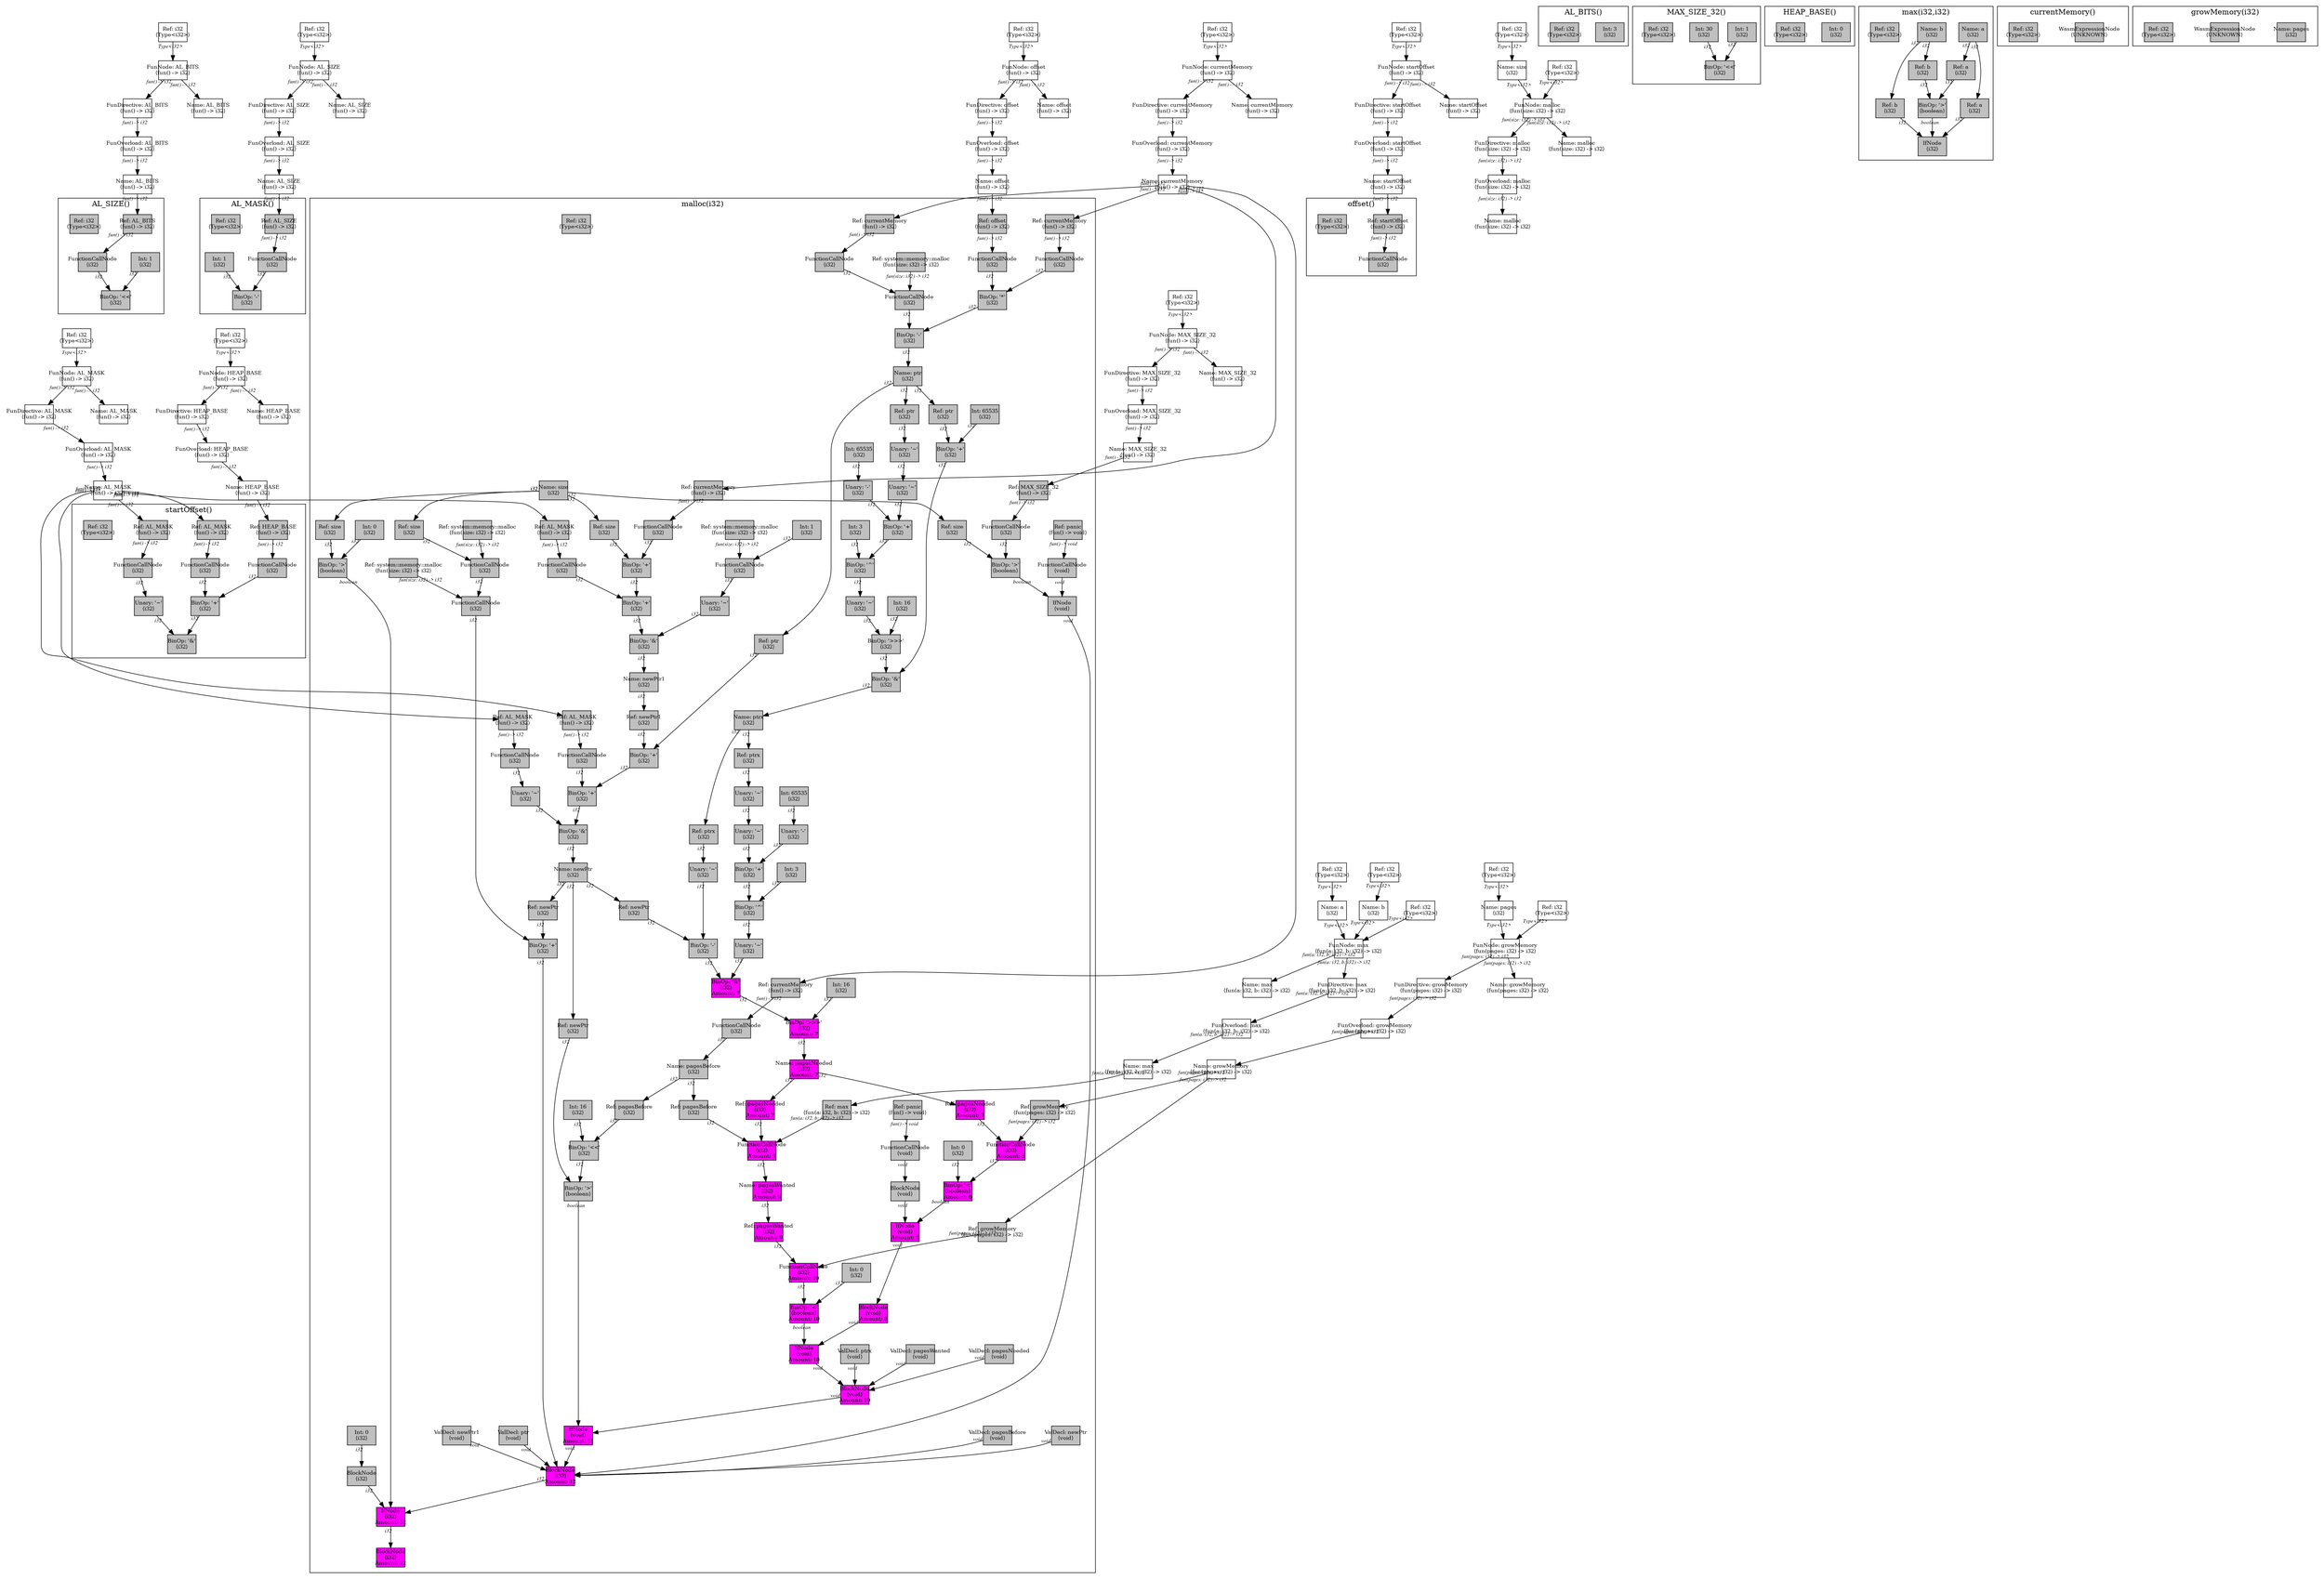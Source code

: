 digraph Document {
  node [shape=box,fixedsize=shape fontsize=10]
  1 [label="FunOverload: AL_BITS\n⟨fun() -> i32⟩", fillcolor=grey];
  2 [label="FunDirective: AL_BITS\n⟨fun() -> i32⟩", fillcolor=grey];
  3 [label="FunNode: AL_BITS\n⟨fun() -> i32⟩", fillcolor=grey];
  4 [label="Ref: i32\n⟨Type<i32>⟩", fillcolor=grey];
  5 [label="Name: AL_BITS\n⟨fun() -> i32⟩", fillcolor=grey];
  6 [label="Name: AL_BITS\n⟨fun() -> i32⟩", fillcolor=grey];
  7 [label="FunOverload: AL_SIZE\n⟨fun() -> i32⟩", fillcolor=grey];
  8 [label="FunDirective: AL_SIZE\n⟨fun() -> i32⟩", fillcolor=grey];
  9 [label="FunNode: AL_SIZE\n⟨fun() -> i32⟩", fillcolor=grey];
  10 [label="Ref: i32\n⟨Type<i32>⟩", fillcolor=grey];
  11 [label="Name: AL_SIZE\n⟨fun() -> i32⟩", fillcolor=grey];
  12 [label="Name: AL_SIZE\n⟨fun() -> i32⟩", fillcolor=grey];
  13 [label="FunOverload: AL_MASK\n⟨fun() -> i32⟩", fillcolor=grey];
  14 [label="FunDirective: AL_MASK\n⟨fun() -> i32⟩", fillcolor=grey];
  15 [label="FunNode: AL_MASK\n⟨fun() -> i32⟩", fillcolor=grey];
  16 [label="Ref: i32\n⟨Type<i32>⟩", fillcolor=grey];
  17 [label="Name: AL_MASK\n⟨fun() -> i32⟩", fillcolor=grey];
  18 [label="Name: AL_MASK\n⟨fun() -> i32⟩", fillcolor=grey];
  19 [label="FunOverload: MAX_SIZE_32\n⟨fun() -> i32⟩", fillcolor=grey];
  20 [label="FunDirective: MAX_SIZE_32\n⟨fun() -> i32⟩", fillcolor=grey];
  21 [label="FunNode: MAX_SIZE_32\n⟨fun() -> i32⟩", fillcolor=grey];
  22 [label="Ref: i32\n⟨Type<i32>⟩", fillcolor=grey];
  23 [label="Name: MAX_SIZE_32\n⟨fun() -> i32⟩", fillcolor=grey];
  24 [label="Name: MAX_SIZE_32\n⟨fun() -> i32⟩", fillcolor=grey];
  25 [label="FunOverload: HEAP_BASE\n⟨fun() -> i32⟩", fillcolor=grey];
  26 [label="FunDirective: HEAP_BASE\n⟨fun() -> i32⟩", fillcolor=grey];
  27 [label="FunNode: HEAP_BASE\n⟨fun() -> i32⟩", fillcolor=grey];
  28 [label="Ref: i32\n⟨Type<i32>⟩", fillcolor=grey];
  29 [label="Name: HEAP_BASE\n⟨fun() -> i32⟩", fillcolor=grey];
  30 [label="Name: HEAP_BASE\n⟨fun() -> i32⟩", fillcolor=grey];
  31 [label="FunOverload: startOffset\n⟨fun() -> i32⟩", fillcolor=grey];
  32 [label="FunDirective: startOffset\n⟨fun() -> i32⟩", fillcolor=grey];
  33 [label="FunNode: startOffset\n⟨fun() -> i32⟩", fillcolor=grey];
  34 [label="Ref: i32\n⟨Type<i32>⟩", fillcolor=grey];
  35 [label="Name: startOffset\n⟨fun() -> i32⟩", fillcolor=grey];
  36 [label="Name: startOffset\n⟨fun() -> i32⟩", fillcolor=grey];
  37 [label="FunOverload: offset\n⟨fun() -> i32⟩", fillcolor=grey];
  38 [label="FunDirective: offset\n⟨fun() -> i32⟩", fillcolor=grey];
  39 [label="FunNode: offset\n⟨fun() -> i32⟩", fillcolor=grey];
  40 [label="Ref: i32\n⟨Type<i32>⟩", fillcolor=grey];
  41 [label="Name: offset\n⟨fun() -> i32⟩", fillcolor=grey];
  42 [label="Name: offset\n⟨fun() -> i32⟩", fillcolor=grey];
  43 [label="FunOverload: max\n⟨fun(a: i32, b: i32) -> i32⟩", fillcolor=grey];
  44 [label="FunDirective: max\n⟨fun(a: i32, b: i32) -> i32⟩", fillcolor=grey];
  45 [label="FunNode: max\n⟨fun(a: i32, b: i32) -> i32⟩", fillcolor=grey];
  46 [label="Ref: i32\n⟨Type<i32>⟩", fillcolor=grey];
  47 [label="Name: a\n⟨i32⟩", fillcolor=grey];
  48 [label="Ref: i32\n⟨Type<i32>⟩", fillcolor=grey];
  49 [label="Name: b\n⟨i32⟩", fillcolor=grey];
  50 [label="Ref: i32\n⟨Type<i32>⟩", fillcolor=grey];
  51 [label="Name: max\n⟨fun(a: i32, b: i32) -> i32⟩", fillcolor=grey];
  52 [label="Name: max\n⟨fun(a: i32, b: i32) -> i32⟩", fillcolor=grey];
  53 [label="FunOverload: currentMemory\n⟨fun() -> i32⟩", fillcolor=grey];
  54 [label="FunDirective: currentMemory\n⟨fun() -> i32⟩", fillcolor=grey];
  55 [label="FunNode: currentMemory\n⟨fun() -> i32⟩", fillcolor=grey];
  56 [label="Ref: i32\n⟨Type<i32>⟩", fillcolor=grey];
  57 [label="Name: currentMemory\n⟨fun() -> i32⟩", fillcolor=grey];
  58 [label="Name: currentMemory\n⟨fun() -> i32⟩", fillcolor=grey];
  59 [label="FunOverload: growMemory\n⟨fun(pages: i32) -> i32⟩", fillcolor=grey];
  60 [label="FunDirective: growMemory\n⟨fun(pages: i32) -> i32⟩", fillcolor=grey];
  61 [label="FunNode: growMemory\n⟨fun(pages: i32) -> i32⟩", fillcolor=grey];
  62 [label="Ref: i32\n⟨Type<i32>⟩", fillcolor=grey];
  63 [label="Name: pages\n⟨i32⟩", fillcolor=grey];
  64 [label="Ref: i32\n⟨Type<i32>⟩", fillcolor=grey];
  65 [label="Name: growMemory\n⟨fun(pages: i32) -> i32⟩", fillcolor=grey];
  66 [label="Name: growMemory\n⟨fun(pages: i32) -> i32⟩", fillcolor=grey];
  67 [label="FunOverload: malloc\n⟨fun(size: i32) -> i32⟩", fillcolor=grey];
  68 [label="FunDirective: malloc\n⟨fun(size: i32) -> i32⟩", fillcolor=grey];
  69 [label="FunNode: malloc\n⟨fun(size: i32) -> i32⟩", fillcolor=grey];
  70 [label="Ref: i32\n⟨Type<i32>⟩", fillcolor=grey];
  71 [label="Name: size\n⟨i32⟩", fillcolor=grey];
  72 [label="Ref: i32\n⟨Type<i32>⟩", fillcolor=grey];
  73 [label="Name: malloc\n⟨fun(size: i32) -> i32⟩", fillcolor=grey];
  74 [label="Name: malloc\n⟨fun(size: i32) -> i32⟩", fillcolor=grey];
  subgraph cluster0 {
    node [style=filled, fillcolor=grey];
    75 [label="Int: 3\n⟨i32⟩", fillcolor=grey];
    76 [label="Ref: i32\n⟨Type<i32>⟩", fillcolor=grey];
  label = "AL_BITS()";
}
  subgraph cluster1 {
    node [style=filled, fillcolor=grey];
    77 [label="BinOp: '<<'\n⟨i32⟩", fillcolor=grey];
    78 [label="Int: 1\n⟨i32⟩", fillcolor=grey];
    79 [label="FunctionCallNode\n⟨i32⟩", fillcolor=grey];
    80 [label="Ref: AL_BITS\n⟨fun() -> i32⟩", fillcolor=grey];
    81 [label="Ref: i32\n⟨Type<i32>⟩", fillcolor=grey];
    78 -> 77[taillabel="i32" labeldistance="1" fontname="times  italic" fontsize = 10 color="black" ];
    79 -> 77[taillabel="i32" labeldistance="1" fontname="times  italic" fontsize = 10 color="black" ];
    80 -> 79[taillabel="fun() -> i32" labeldistance="1" fontname="times  italic" fontsize = 10 color="black" ];
  label = "AL_SIZE()";
}
  subgraph cluster2 {
    node [style=filled, fillcolor=grey];
    82 [label="BinOp: '-'\n⟨i32⟩", fillcolor=grey];
    83 [label="FunctionCallNode\n⟨i32⟩", fillcolor=grey];
    84 [label="Ref: AL_SIZE\n⟨fun() -> i32⟩", fillcolor=grey];
    85 [label="Int: 1\n⟨i32⟩", fillcolor=grey];
    86 [label="Ref: i32\n⟨Type<i32>⟩", fillcolor=grey];
    83 -> 82[taillabel="i32" labeldistance="1" fontname="times  italic" fontsize = 10 color="black" ];
    84 -> 83[taillabel="fun() -> i32" labeldistance="1" fontname="times  italic" fontsize = 10 color="black" ];
    85 -> 82[taillabel="i32" labeldistance="1" fontname="times  italic" fontsize = 10 color="black" ];
  label = "AL_MASK()";
}
  subgraph cluster3 {
    node [style=filled, fillcolor=grey];
    87 [label="BinOp: '<<'\n⟨i32⟩", fillcolor=grey];
    88 [label="Int: 1\n⟨i32⟩", fillcolor=grey];
    89 [label="Int: 30\n⟨i32⟩", fillcolor=grey];
    90 [label="Ref: i32\n⟨Type<i32>⟩", fillcolor=grey];
    88 -> 87[taillabel="i32" labeldistance="1" fontname="times  italic" fontsize = 10 color="black" ];
    89 -> 87[taillabel="i32" labeldistance="1" fontname="times  italic" fontsize = 10 color="black" ];
  label = "MAX_SIZE_32()";
}
  subgraph cluster4 {
    node [style=filled, fillcolor=grey];
    91 [label="Int: 0\n⟨i32⟩", fillcolor=grey];
    92 [label="Ref: i32\n⟨Type<i32>⟩", fillcolor=grey];
  label = "HEAP_BASE()";
}
  subgraph cluster5 {
    node [style=filled, fillcolor=grey];
    93 [label="BinOp: '&'\n⟨i32⟩", fillcolor=grey];
    94 [label="BinOp: '+'\n⟨i32⟩", fillcolor=grey];
    95 [label="FunctionCallNode\n⟨i32⟩", fillcolor=grey];
    96 [label="Ref: HEAP_BASE\n⟨fun() -> i32⟩", fillcolor=grey];
    97 [label="FunctionCallNode\n⟨i32⟩", fillcolor=grey];
    98 [label="Ref: AL_MASK\n⟨fun() -> i32⟩", fillcolor=grey];
    99 [label="Unary: '~'\n⟨i32⟩", fillcolor=grey];
    100 [label="FunctionCallNode\n⟨i32⟩", fillcolor=grey];
    101 [label="Ref: AL_MASK\n⟨fun() -> i32⟩", fillcolor=grey];
    102 [label="Ref: i32\n⟨Type<i32>⟩", fillcolor=grey];
    94 -> 93[taillabel="i32" labeldistance="1" fontname="times  italic" fontsize = 10 color="black" ];
    95 -> 94[taillabel="i32" labeldistance="1" fontname="times  italic" fontsize = 10 color="black" ];
    96 -> 95[taillabel="fun() -> i32" labeldistance="1" fontname="times  italic" fontsize = 10 color="black" ];
    97 -> 94[taillabel="i32" labeldistance="1" fontname="times  italic" fontsize = 10 color="black" ];
    98 -> 97[taillabel="fun() -> i32" labeldistance="1" fontname="times  italic" fontsize = 10 color="black" ];
    99 -> 93[taillabel="i32" labeldistance="1" fontname="times  italic" fontsize = 10 color="black" ];
    100 -> 99[taillabel="i32" labeldistance="1" fontname="times  italic" fontsize = 10 color="black" ];
    101 -> 100[taillabel="fun() -> i32" labeldistance="1" fontname="times  italic" fontsize = 10 color="black" ];
  label = "startOffset()";
}
  subgraph cluster6 {
    node [style=filled, fillcolor=grey];
    103 [label="FunctionCallNode\n⟨i32⟩", fillcolor=grey];
    104 [label="Ref: startOffset\n⟨fun() -> i32⟩", fillcolor=grey];
    105 [label="Ref: i32\n⟨Type<i32>⟩", fillcolor=grey];
    104 -> 103[taillabel="fun() -> i32" labeldistance="1" fontname="times  italic" fontsize = 10 color="black" ];
  label = "offset()";
}
  subgraph cluster7 {
    node [style=filled, fillcolor=grey];
    106 [label="Name: a\n⟨i32⟩", fillcolor=grey];
    107 [label="Name: b\n⟨i32⟩", fillcolor=grey];
    108 [label="IfNode\n⟨i32⟩", fillcolor=grey];
    109 [label="Ref: a\n⟨i32⟩", fillcolor=grey];
    110 [label="BinOp: '>'\n⟨boolean⟩", fillcolor=grey];
    111 [label="Ref: a\n⟨i32⟩", fillcolor=grey];
    112 [label="Ref: b\n⟨i32⟩", fillcolor=grey];
    113 [label="Ref: b\n⟨i32⟩", fillcolor=grey];
    114 [label="Ref: i32\n⟨Type<i32>⟩", fillcolor=grey];
    106 -> 109[taillabel="i32" labeldistance="1" fontname="times  italic" fontsize = 10 color="black" ];
    106 -> 111[taillabel="i32" labeldistance="1" fontname="times  italic" fontsize = 10 color="black" ];
    107 -> 112[taillabel="i32" labeldistance="1" fontname="times  italic" fontsize = 10 color="black" ];
    107 -> 113[taillabel="i32" labeldistance="1" fontname="times  italic" fontsize = 10 color="black" ];
    109 -> 108[taillabel="i32" labeldistance="1" fontname="times  italic" fontsize = 10 color="black" ];
    110 -> 108[taillabel="boolean" labeldistance="1" fontname="times  italic" fontsize = 10 color="black" ];
    111 -> 110[taillabel="i32" labeldistance="1" fontname="times  italic" fontsize = 10 color="black" ];
    112 -> 110[taillabel="i32" labeldistance="1" fontname="times  italic" fontsize = 10 color="black" ];
    113 -> 108[taillabel="i32" labeldistance="1" fontname="times  italic" fontsize = 10 color="black" ];
  label = "max(i32,i32)";
}
  subgraph cluster8 {
    node [style=filled, fillcolor=grey];
    115 [label="WasmExpressionNode\n⟨UNKNOWN⟩", fillcolor=grey];
    116 [label="Ref: i32\n⟨Type<i32>⟩", fillcolor=grey];
  label = "currentMemory()";
}
  subgraph cluster9 {
    node [style=filled, fillcolor=grey];
    117 [label="Name: pages\n⟨i32⟩", fillcolor=grey];
    118 [label="WasmExpressionNode\n⟨UNKNOWN⟩", fillcolor=grey];
    119 [label="Ref: i32\n⟨Type<i32>⟩", fillcolor=grey];
  label = "growMemory(i32)";
}
  subgraph cluster10 {
    node [style=filled, fillcolor=grey];
    120 [label="Name: size\n⟨i32⟩", fillcolor=grey];
    121 [label="BlockNode\n⟨i32⟩
Amount: 12", fillcolor=magenta];
    122 [label="IfNode\n⟨i32⟩
Amount: 12", fillcolor=magenta];
    123 [label="BlockNode\n⟨i32⟩
Amount: 12", fillcolor=magenta];
    124 [label="IfNode\n⟨void⟩", fillcolor=grey];
    125 [label="FunctionCallNode\n⟨void⟩", fillcolor=grey];
    126 [label="Ref: panic\n⟨fun() -> void⟩", fillcolor=grey];
    127 [label="BinOp: '>'\n⟨boolean⟩", fillcolor=grey];
    128 [label="Ref: size\n⟨i32⟩", fillcolor=grey];
    129 [label="FunctionCallNode\n⟨i32⟩", fillcolor=grey];
    130 [label="Ref: MAX_SIZE_32\n⟨fun() -> i32⟩", fillcolor=grey];
    131 [label="ValDecl: ptr\n⟨void⟩", fillcolor=grey];
    132 [label="Name: ptr\n⟨i32⟩", fillcolor=grey];
    133 [label="BinOp: '-'\n⟨i32⟩", fillcolor=grey];
    134 [label="BinOp: '*'\n⟨i32⟩", fillcolor=grey];
    135 [label="FunctionCallNode\n⟨i32⟩", fillcolor=grey];
    136 [label="Ref: offset\n⟨fun() -> i32⟩", fillcolor=grey];
    137 [label="FunctionCallNode\n⟨i32⟩", fillcolor=grey];
    138 [label="Ref: currentMemory\n⟨fun() -> i32⟩", fillcolor=grey];
    139 [label="FunctionCallNode\n⟨i32⟩", fillcolor=grey];
    140 [label="Ref: system::memory::malloc\n⟨fun(size: i32) -> i32⟩", fillcolor=grey];
    141 [label="FunctionCallNode\n⟨i32⟩", fillcolor=grey];
    142 [label="Ref: currentMemory\n⟨fun() -> i32⟩", fillcolor=grey];
    143 [label="ValDecl: newPtr1\n⟨void⟩", fillcolor=grey];
    144 [label="Name: newPtr1\n⟨i32⟩", fillcolor=grey];
    145 [label="BinOp: '&'\n⟨i32⟩", fillcolor=grey];
    146 [label="BinOp: '+'\n⟨i32⟩", fillcolor=grey];
    147 [label="BinOp: '+'\n⟨i32⟩", fillcolor=grey];
    148 [label="FunctionCallNode\n⟨i32⟩", fillcolor=grey];
    149 [label="Ref: currentMemory\n⟨fun() -> i32⟩", fillcolor=grey];
    150 [label="Ref: size\n⟨i32⟩", fillcolor=grey];
    151 [label="FunctionCallNode\n⟨i32⟩", fillcolor=grey];
    152 [label="Ref: AL_MASK\n⟨fun() -> i32⟩", fillcolor=grey];
    153 [label="Unary: '~'\n⟨i32⟩", fillcolor=grey];
    154 [label="FunctionCallNode\n⟨i32⟩", fillcolor=grey];
    155 [label="Ref: system::memory::malloc\n⟨fun(size: i32) -> i32⟩", fillcolor=grey];
    156 [label="Int: 1\n⟨i32⟩", fillcolor=grey];
    157 [label="ValDecl: newPtr\n⟨void⟩", fillcolor=grey];
    158 [label="Name: newPtr\n⟨i32⟩", fillcolor=grey];
    159 [label="BinOp: '&'\n⟨i32⟩", fillcolor=grey];
    160 [label="BinOp: '+'\n⟨i32⟩", fillcolor=grey];
    161 [label="BinOp: '+'\n⟨i32⟩", fillcolor=grey];
    162 [label="Ref: ptr\n⟨i32⟩", fillcolor=grey];
    163 [label="Ref: newPtr1\n⟨i32⟩", fillcolor=grey];
    164 [label="FunctionCallNode\n⟨i32⟩", fillcolor=grey];
    165 [label="Ref: AL_MASK\n⟨fun() -> i32⟩", fillcolor=grey];
    166 [label="Unary: '~'\n⟨i32⟩", fillcolor=grey];
    167 [label="FunctionCallNode\n⟨i32⟩", fillcolor=grey];
    168 [label="Ref: AL_MASK\n⟨fun() -> i32⟩", fillcolor=grey];
    169 [label="ValDecl: pagesBefore\n⟨void⟩", fillcolor=grey];
    170 [label="Name: pagesBefore\n⟨i32⟩", fillcolor=grey];
    171 [label="FunctionCallNode\n⟨i32⟩", fillcolor=grey];
    172 [label="Ref: currentMemory\n⟨fun() -> i32⟩", fillcolor=grey];
    173 [label="IfNode\n⟨void⟩
Amount: 11", fillcolor=magenta];
    174 [label="BlockNode\n⟨void⟩
Amount: 10", fillcolor=magenta];
    175 [label="ValDecl: ptrx\n⟨void⟩", fillcolor=grey];
    176 [label="Name: ptrx\n⟨i32⟩", fillcolor=grey];
    177 [label="BinOp: '&'\n⟨i32⟩", fillcolor=grey];
    178 [label="BinOp: '+'\n⟨i32⟩", fillcolor=grey];
    179 [label="Ref: ptr\n⟨i32⟩", fillcolor=grey];
    180 [label="Int: 65535\n⟨i32⟩", fillcolor=grey];
    181 [label="BinOp: '>>>'\n⟨i32⟩", fillcolor=grey];
    182 [label="Unary: '~'\n⟨i32⟩", fillcolor=grey];
    183 [label="BinOp: '^'\n⟨i32⟩", fillcolor=grey];
    184 [label="Int: 3\n⟨i32⟩", fillcolor=grey];
    185 [label="BinOp: '+'\n⟨i32⟩", fillcolor=grey];
    186 [label="Unary: '-'\n⟨i32⟩", fillcolor=grey];
    187 [label="Int: 65535\n⟨i32⟩", fillcolor=grey];
    188 [label="Unary: '~'\n⟨i32⟩", fillcolor=grey];
    189 [label="Unary: '~'\n⟨i32⟩", fillcolor=grey];
    190 [label="Ref: ptr\n⟨i32⟩", fillcolor=grey];
    191 [label="Int: 16\n⟨i32⟩", fillcolor=grey];
    192 [label="ValDecl: pagesNeeded\n⟨void⟩", fillcolor=grey];
    193 [label="Name: pagesNeeded\n⟨i32⟩
Amount: 7", fillcolor=magenta];
    194 [label="BinOp: '>>>'\n⟨i32⟩
Amount: 7", fillcolor=magenta];
    195 [label="BinOp: '&'\n⟨i32⟩
Amount: 7", fillcolor=magenta];
    196 [label="BinOp: '-'\n⟨i32⟩", fillcolor=grey];
    197 [label="Ref: newPtr\n⟨i32⟩", fillcolor=grey];
    198 [label="Unary: '~'\n⟨i32⟩", fillcolor=grey];
    199 [label="Ref: ptrx\n⟨i32⟩", fillcolor=grey];
    200 [label="Unary: '~'\n⟨i32⟩", fillcolor=grey];
    201 [label="BinOp: '^'\n⟨i32⟩", fillcolor=grey];
    202 [label="Int: 3\n⟨i32⟩", fillcolor=grey];
    203 [label="BinOp: '+'\n⟨i32⟩", fillcolor=grey];
    204 [label="Unary: '-'\n⟨i32⟩", fillcolor=grey];
    205 [label="Int: 65535\n⟨i32⟩", fillcolor=grey];
    206 [label="Unary: '~'\n⟨i32⟩", fillcolor=grey];
    207 [label="Unary: '~'\n⟨i32⟩", fillcolor=grey];
    208 [label="Ref: ptrx\n⟨i32⟩", fillcolor=grey];
    209 [label="Int: 16\n⟨i32⟩", fillcolor=grey];
    210 [label="ValDecl: pagesWanted\n⟨void⟩", fillcolor=grey];
    211 [label="Name: pagesWanted\n⟨i32⟩
Amount: 9", fillcolor=magenta];
    212 [label="FunctionCallNode\n⟨i32⟩
Amount: 9", fillcolor=magenta];
    213 [label="Ref: max\n⟨fun(a: i32, b: i32) -> i32⟩", fillcolor=grey];
    214 [label="Ref: pagesBefore\n⟨i32⟩", fillcolor=grey];
    215 [label="Ref: pagesNeeded\n⟨i32⟩
Amount: 7", fillcolor=magenta];
    216 [label="IfNode\n⟨void⟩
Amount: 10", fillcolor=magenta];
    217 [label="BlockNode\n⟨void⟩
Amount: 8", fillcolor=magenta];
    218 [label="IfNode\n⟨void⟩
Amount: 8", fillcolor=magenta];
    219 [label="BlockNode\n⟨void⟩", fillcolor=grey];
    220 [label="FunctionCallNode\n⟨void⟩", fillcolor=grey];
    221 [label="Ref: panic\n⟨fun() -> void⟩", fillcolor=grey];
    222 [label="BinOp: '<'\n⟨boolean⟩
Amount: 8", fillcolor=magenta];
    223 [label="FunctionCallNode\n⟨i32⟩
Amount: 8", fillcolor=magenta];
    224 [label="Ref: growMemory\n⟨fun(pages: i32) -> i32⟩", fillcolor=grey];
    225 [label="Ref: pagesNeeded\n⟨i32⟩
Amount: 7", fillcolor=magenta];
    226 [label="Int: 0\n⟨i32⟩", fillcolor=grey];
    227 [label="BinOp: '<'\n⟨boolean⟩
Amount: 10", fillcolor=magenta];
    228 [label="FunctionCallNode\n⟨i32⟩
Amount: 10", fillcolor=magenta];
    229 [label="Ref: growMemory\n⟨fun(pages: i32) -> i32⟩", fillcolor=grey];
    230 [label="Ref: pagesWanted\n⟨i32⟩
Amount: 9", fillcolor=magenta];
    231 [label="Int: 0\n⟨i32⟩", fillcolor=grey];
    232 [label="BinOp: '>'\n⟨boolean⟩", fillcolor=grey];
    233 [label="Ref: newPtr\n⟨i32⟩", fillcolor=grey];
    234 [label="BinOp: '<<'\n⟨i32⟩", fillcolor=grey];
    235 [label="Ref: pagesBefore\n⟨i32⟩", fillcolor=grey];
    236 [label="Int: 16\n⟨i32⟩", fillcolor=grey];
    237 [label="BinOp: '+'\n⟨i32⟩", fillcolor=grey];
    238 [label="Ref: newPtr\n⟨i32⟩", fillcolor=grey];
    239 [label="FunctionCallNode\n⟨i32⟩", fillcolor=grey];
    240 [label="Ref: system::memory::malloc\n⟨fun(size: i32) -> i32⟩", fillcolor=grey];
    241 [label="FunctionCallNode\n⟨i32⟩", fillcolor=grey];
    242 [label="Ref: system::memory::malloc\n⟨fun(size: i32) -> i32⟩", fillcolor=grey];
    243 [label="Ref: size\n⟨i32⟩", fillcolor=grey];
    244 [label="BinOp: '>'\n⟨boolean⟩", fillcolor=grey];
    245 [label="Ref: size\n⟨i32⟩", fillcolor=grey];
    246 [label="Int: 0\n⟨i32⟩", fillcolor=grey];
    247 [label="BlockNode\n⟨i32⟩", fillcolor=grey];
    248 [label="Int: 0\n⟨i32⟩", fillcolor=grey];
    249 [label="Ref: i32\n⟨Type<i32>⟩", fillcolor=grey];
    120 -> 128[taillabel="i32" labeldistance="1" fontname="times  italic" fontsize = 10 color="black" ];
    120 -> 150[taillabel="i32" labeldistance="1" fontname="times  italic" fontsize = 10 color="black" ];
    120 -> 243[taillabel="i32" labeldistance="1" fontname="times  italic" fontsize = 10 color="black" ];
    120 -> 245[taillabel="i32" labeldistance="1" fontname="times  italic" fontsize = 10 color="black" ];
    122 -> 121[taillabel="i32" labeldistance="1" fontname="times  italic" fontsize = 10 color="black" ];
    123 -> 122[taillabel="i32" labeldistance="1" fontname="times  italic" fontsize = 10 color="black" ];
    124 -> 123[taillabel="void" labeldistance="1" fontname="times  italic" fontsize = 10 color="black" ];
    125 -> 124[taillabel="void" labeldistance="1" fontname="times  italic" fontsize = 10 color="black" ];
    126 -> 125[taillabel="fun() -> void" labeldistance="1" fontname="times  italic" fontsize = 10 color="black" ];
    127 -> 124[taillabel="boolean" labeldistance="1" fontname="times  italic" fontsize = 10 color="black" ];
    128 -> 127[taillabel="i32" labeldistance="1" fontname="times  italic" fontsize = 10 color="black" ];
    129 -> 127[taillabel="i32" labeldistance="1" fontname="times  italic" fontsize = 10 color="black" ];
    130 -> 129[taillabel="fun() -> i32" labeldistance="1" fontname="times  italic" fontsize = 10 color="black" ];
    131 -> 123[taillabel="void" labeldistance="1" fontname="times  italic" fontsize = 10 color="black" ];
    132 -> 162[taillabel="i32" labeldistance="1" fontname="times  italic" fontsize = 10 color="black" ];
    132 -> 179[taillabel="i32" labeldistance="1" fontname="times  italic" fontsize = 10 color="black" ];
    132 -> 190[taillabel="i32" labeldistance="1" fontname="times  italic" fontsize = 10 color="black" ];
    133 -> 132[taillabel="i32" labeldistance="1" fontname="times  italic" fontsize = 10 color="black" ];
    134 -> 133[taillabel="i32" labeldistance="1" fontname="times  italic" fontsize = 10 color="black" ];
    135 -> 134[taillabel="i32" labeldistance="1" fontname="times  italic" fontsize = 10 color="black" ];
    136 -> 135[taillabel="fun() -> i32" labeldistance="1" fontname="times  italic" fontsize = 10 color="black" ];
    137 -> 134[taillabel="i32" labeldistance="1" fontname="times  italic" fontsize = 10 color="black" ];
    138 -> 137[taillabel="fun() -> i32" labeldistance="1" fontname="times  italic" fontsize = 10 color="black" ];
    139 -> 133[taillabel="i32" labeldistance="1" fontname="times  italic" fontsize = 10 color="black" ];
    140 -> 139[taillabel="fun(size: i32) -> i32" labeldistance="1" fontname="times  italic" fontsize = 10 color="black" ];
    141 -> 139[taillabel="i32" labeldistance="1" fontname="times  italic" fontsize = 10 color="black" ];
    142 -> 141[taillabel="fun() -> i32" labeldistance="1" fontname="times  italic" fontsize = 10 color="black" ];
    143 -> 123[taillabel="void" labeldistance="1" fontname="times  italic" fontsize = 10 color="black" ];
    144 -> 163[taillabel="i32" labeldistance="1" fontname="times  italic" fontsize = 10 color="black" ];
    145 -> 144[taillabel="i32" labeldistance="1" fontname="times  italic" fontsize = 10 color="black" ];
    146 -> 145[taillabel="i32" labeldistance="1" fontname="times  italic" fontsize = 10 color="black" ];
    147 -> 146[taillabel="i32" labeldistance="1" fontname="times  italic" fontsize = 10 color="black" ];
    148 -> 147[taillabel="i32" labeldistance="1" fontname="times  italic" fontsize = 10 color="black" ];
    149 -> 148[taillabel="fun() -> i32" labeldistance="1" fontname="times  italic" fontsize = 10 color="black" ];
    150 -> 147[taillabel="i32" labeldistance="1" fontname="times  italic" fontsize = 10 color="black" ];
    151 -> 146[taillabel="i32" labeldistance="1" fontname="times  italic" fontsize = 10 color="black" ];
    152 -> 151[taillabel="fun() -> i32" labeldistance="1" fontname="times  italic" fontsize = 10 color="black" ];
    153 -> 145[taillabel="i32" labeldistance="1" fontname="times  italic" fontsize = 10 color="black" ];
    154 -> 153[taillabel="i32" labeldistance="1" fontname="times  italic" fontsize = 10 color="black" ];
    155 -> 154[taillabel="fun(size: i32) -> i32" labeldistance="1" fontname="times  italic" fontsize = 10 color="black" ];
    156 -> 154[taillabel="i32" labeldistance="1" fontname="times  italic" fontsize = 10 color="black" ];
    157 -> 123[taillabel="void" labeldistance="1" fontname="times  italic" fontsize = 10 color="black" ];
    158 -> 197[taillabel="i32" labeldistance="1" fontname="times  italic" fontsize = 10 color="black" ];
    158 -> 233[taillabel="i32" labeldistance="1" fontname="times  italic" fontsize = 10 color="black" ];
    158 -> 238[taillabel="i32" labeldistance="1" fontname="times  italic" fontsize = 10 color="black" ];
    159 -> 158[taillabel="i32" labeldistance="1" fontname="times  italic" fontsize = 10 color="black" ];
    160 -> 159[taillabel="i32" labeldistance="1" fontname="times  italic" fontsize = 10 color="black" ];
    161 -> 160[taillabel="i32" labeldistance="1" fontname="times  italic" fontsize = 10 color="black" ];
    162 -> 161[taillabel="i32" labeldistance="1" fontname="times  italic" fontsize = 10 color="black" ];
    163 -> 161[taillabel="i32" labeldistance="1" fontname="times  italic" fontsize = 10 color="black" ];
    164 -> 160[taillabel="i32" labeldistance="1" fontname="times  italic" fontsize = 10 color="black" ];
    165 -> 164[taillabel="fun() -> i32" labeldistance="1" fontname="times  italic" fontsize = 10 color="black" ];
    166 -> 159[taillabel="i32" labeldistance="1" fontname="times  italic" fontsize = 10 color="black" ];
    167 -> 166[taillabel="i32" labeldistance="1" fontname="times  italic" fontsize = 10 color="black" ];
    168 -> 167[taillabel="fun() -> i32" labeldistance="1" fontname="times  italic" fontsize = 10 color="black" ];
    169 -> 123[taillabel="void" labeldistance="1" fontname="times  italic" fontsize = 10 color="black" ];
    170 -> 214[taillabel="i32" labeldistance="1" fontname="times  italic" fontsize = 10 color="black" ];
    170 -> 235[taillabel="i32" labeldistance="1" fontname="times  italic" fontsize = 10 color="black" ];
    171 -> 170[taillabel="i32" labeldistance="1" fontname="times  italic" fontsize = 10 color="black" ];
    172 -> 171[taillabel="fun() -> i32" labeldistance="1" fontname="times  italic" fontsize = 10 color="black" ];
    173 -> 123[taillabel="void" labeldistance="1" fontname="times  italic" fontsize = 10 color="black" ];
    174 -> 173[taillabel="void" labeldistance="1" fontname="times  italic" fontsize = 10 color="black" ];
    175 -> 174[taillabel="void" labeldistance="1" fontname="times  italic" fontsize = 10 color="black" ];
    176 -> 199[taillabel="i32" labeldistance="1" fontname="times  italic" fontsize = 10 color="black" ];
    176 -> 208[taillabel="i32" labeldistance="1" fontname="times  italic" fontsize = 10 color="black" ];
    177 -> 176[taillabel="i32" labeldistance="1" fontname="times  italic" fontsize = 10 color="black" ];
    178 -> 177[taillabel="i32" labeldistance="1" fontname="times  italic" fontsize = 10 color="black" ];
    179 -> 178[taillabel="i32" labeldistance="1" fontname="times  italic" fontsize = 10 color="black" ];
    180 -> 178[taillabel="i32" labeldistance="1" fontname="times  italic" fontsize = 10 color="black" ];
    181 -> 177[taillabel="i32" labeldistance="1" fontname="times  italic" fontsize = 10 color="black" ];
    182 -> 181[taillabel="i32" labeldistance="1" fontname="times  italic" fontsize = 10 color="black" ];
    183 -> 182[taillabel="i32" labeldistance="1" fontname="times  italic" fontsize = 10 color="black" ];
    184 -> 183[taillabel="i32" labeldistance="1" fontname="times  italic" fontsize = 10 color="black" ];
    185 -> 183[taillabel="i32" labeldistance="1" fontname="times  italic" fontsize = 10 color="black" ];
    186 -> 185[taillabel="i32" labeldistance="1" fontname="times  italic" fontsize = 10 color="black" ];
    187 -> 186[taillabel="i32" labeldistance="1" fontname="times  italic" fontsize = 10 color="black" ];
    188 -> 185[taillabel="i32" labeldistance="1" fontname="times  italic" fontsize = 10 color="black" ];
    189 -> 188[taillabel="i32" labeldistance="1" fontname="times  italic" fontsize = 10 color="black" ];
    190 -> 189[taillabel="i32" labeldistance="1" fontname="times  italic" fontsize = 10 color="black" ];
    191 -> 181[taillabel="i32" labeldistance="1" fontname="times  italic" fontsize = 10 color="black" ];
    192 -> 174[taillabel="void" labeldistance="1" fontname="times  italic" fontsize = 10 color="black" ];
    193 -> 215[taillabel="i32" labeldistance="1" fontname="times  italic" fontsize = 10 color="black" ];
    193 -> 225[taillabel="i32" labeldistance="1" fontname="times  italic" fontsize = 10 color="black" ];
    194 -> 193[taillabel="i32" labeldistance="1" fontname="times  italic" fontsize = 10 color="black" ];
    195 -> 194[taillabel="i32" labeldistance="1" fontname="times  italic" fontsize = 10 color="black" ];
    196 -> 195[taillabel="i32" labeldistance="1" fontname="times  italic" fontsize = 10 color="black" ];
    197 -> 196[taillabel="i32" labeldistance="1" fontname="times  italic" fontsize = 10 color="black" ];
    198 -> 196[taillabel="i32" labeldistance="1" fontname="times  italic" fontsize = 10 color="black" ];
    199 -> 198[taillabel="i32" labeldistance="1" fontname="times  italic" fontsize = 10 color="black" ];
    200 -> 195[taillabel="i32" labeldistance="1" fontname="times  italic" fontsize = 10 color="black" ];
    201 -> 200[taillabel="i32" labeldistance="1" fontname="times  italic" fontsize = 10 color="black" ];
    202 -> 201[taillabel="i32" labeldistance="1" fontname="times  italic" fontsize = 10 color="black" ];
    203 -> 201[taillabel="i32" labeldistance="1" fontname="times  italic" fontsize = 10 color="black" ];
    204 -> 203[taillabel="i32" labeldistance="1" fontname="times  italic" fontsize = 10 color="black" ];
    205 -> 204[taillabel="i32" labeldistance="1" fontname="times  italic" fontsize = 10 color="black" ];
    206 -> 203[taillabel="i32" labeldistance="1" fontname="times  italic" fontsize = 10 color="black" ];
    207 -> 206[taillabel="i32" labeldistance="1" fontname="times  italic" fontsize = 10 color="black" ];
    208 -> 207[taillabel="i32" labeldistance="1" fontname="times  italic" fontsize = 10 color="black" ];
    209 -> 194[taillabel="i32" labeldistance="1" fontname="times  italic" fontsize = 10 color="black" ];
    210 -> 174[taillabel="void" labeldistance="1" fontname="times  italic" fontsize = 10 color="black" ];
    211 -> 230[taillabel="i32" labeldistance="1" fontname="times  italic" fontsize = 10 color="black" ];
    212 -> 211[taillabel="i32" labeldistance="1" fontname="times  italic" fontsize = 10 color="black" ];
    213 -> 212[taillabel="fun(a: i32, b: i32) -> i32" labeldistance="1" fontname="times  italic" fontsize = 10 color="black" ];
    214 -> 212[taillabel="i32" labeldistance="1" fontname="times  italic" fontsize = 10 color="black" ];
    215 -> 212[taillabel="i32" labeldistance="1" fontname="times  italic" fontsize = 10 color="black" ];
    216 -> 174[taillabel="void" labeldistance="1" fontname="times  italic" fontsize = 10 color="black" ];
    217 -> 216[taillabel="void" labeldistance="1" fontname="times  italic" fontsize = 10 color="black" ];
    218 -> 217[taillabel="void" labeldistance="1" fontname="times  italic" fontsize = 10 color="black" ];
    219 -> 218[taillabel="void" labeldistance="1" fontname="times  italic" fontsize = 10 color="black" ];
    220 -> 219[taillabel="void" labeldistance="1" fontname="times  italic" fontsize = 10 color="black" ];
    221 -> 220[taillabel="fun() -> void" labeldistance="1" fontname="times  italic" fontsize = 10 color="black" ];
    222 -> 218[taillabel="boolean" labeldistance="1" fontname="times  italic" fontsize = 10 color="black" ];
    223 -> 222[taillabel="i32" labeldistance="1" fontname="times  italic" fontsize = 10 color="black" ];
    224 -> 223[taillabel="fun(pages: i32) -> i32" labeldistance="1" fontname="times  italic" fontsize = 10 color="black" ];
    225 -> 223[taillabel="i32" labeldistance="1" fontname="times  italic" fontsize = 10 color="black" ];
    226 -> 222[taillabel="i32" labeldistance="1" fontname="times  italic" fontsize = 10 color="black" ];
    227 -> 216[taillabel="boolean" labeldistance="1" fontname="times  italic" fontsize = 10 color="black" ];
    228 -> 227[taillabel="i32" labeldistance="1" fontname="times  italic" fontsize = 10 color="black" ];
    229 -> 228[taillabel="fun(pages: i32) -> i32" labeldistance="1" fontname="times  italic" fontsize = 10 color="black" ];
    230 -> 228[taillabel="i32" labeldistance="1" fontname="times  italic" fontsize = 10 color="black" ];
    231 -> 227[taillabel="i32" labeldistance="1" fontname="times  italic" fontsize = 10 color="black" ];
    232 -> 173[taillabel="boolean" labeldistance="1" fontname="times  italic" fontsize = 10 color="black" ];
    233 -> 232[taillabel="i32" labeldistance="1" fontname="times  italic" fontsize = 10 color="black" ];
    234 -> 232[taillabel="i32" labeldistance="1" fontname="times  italic" fontsize = 10 color="black" ];
    235 -> 234[taillabel="i32" labeldistance="1" fontname="times  italic" fontsize = 10 color="black" ];
    236 -> 234[taillabel="i32" labeldistance="1" fontname="times  italic" fontsize = 10 color="black" ];
    237 -> 123[taillabel="i32" labeldistance="1" fontname="times  italic" fontsize = 10 color="black" ];
    238 -> 237[taillabel="i32" labeldistance="1" fontname="times  italic" fontsize = 10 color="black" ];
    239 -> 237[taillabel="i32" labeldistance="1" fontname="times  italic" fontsize = 10 color="black" ];
    240 -> 239[taillabel="fun(size: i32) -> i32" labeldistance="1" fontname="times  italic" fontsize = 10 color="black" ];
    241 -> 239[taillabel="i32" labeldistance="1" fontname="times  italic" fontsize = 10 color="black" ];
    242 -> 241[taillabel="fun(size: i32) -> i32" labeldistance="1" fontname="times  italic" fontsize = 10 color="black" ];
    243 -> 241[taillabel="i32" labeldistance="1" fontname="times  italic" fontsize = 10 color="black" ];
    244 -> 122[taillabel="boolean" labeldistance="1" fontname="times  italic" fontsize = 10 color="black" ];
    245 -> 244[taillabel="i32" labeldistance="1" fontname="times  italic" fontsize = 10 color="black" ];
    246 -> 244[taillabel="i32" labeldistance="1" fontname="times  italic" fontsize = 10 color="black" ];
    247 -> 122[taillabel="i32" labeldistance="1" fontname="times  italic" fontsize = 10 color="black" ];
    248 -> 247[taillabel="i32" labeldistance="1" fontname="times  italic" fontsize = 10 color="black" ];
  label = "malloc(i32)";
}
  1 -> 6[taillabel="fun() -> i32" labeldistance="1" fontname="times  italic" fontsize = 10 color="black" ];
  2 -> 1[taillabel="fun() -> i32" labeldistance="1" fontname="times  italic" fontsize = 10 color="black" ];
  3 -> 5[taillabel="fun() -> i32" labeldistance="1" fontname="times  italic" fontsize = 10 color="black" ];
  3 -> 2[taillabel="fun() -> i32" labeldistance="1" fontname="times  italic" fontsize = 10 color="black" ];
  4 -> 3[taillabel="Type<i32>" labeldistance="1" fontname="times  italic" fontsize = 10 color="black" ];
  6 -> 80[taillabel="fun() -> i32" labeldistance="1" fontname="times  italic" fontsize = 10 color="black" ];
  7 -> 12[taillabel="fun() -> i32" labeldistance="1" fontname="times  italic" fontsize = 10 color="black" ];
  8 -> 7[taillabel="fun() -> i32" labeldistance="1" fontname="times  italic" fontsize = 10 color="black" ];
  9 -> 11[taillabel="fun() -> i32" labeldistance="1" fontname="times  italic" fontsize = 10 color="black" ];
  9 -> 8[taillabel="fun() -> i32" labeldistance="1" fontname="times  italic" fontsize = 10 color="black" ];
  10 -> 9[taillabel="Type<i32>" labeldistance="1" fontname="times  italic" fontsize = 10 color="black" ];
  12 -> 84[taillabel="fun() -> i32" labeldistance="1" fontname="times  italic" fontsize = 10 color="black" ];
  13 -> 18[taillabel="fun() -> i32" labeldistance="1" fontname="times  italic" fontsize = 10 color="black" ];
  14 -> 13[taillabel="fun() -> i32" labeldistance="1" fontname="times  italic" fontsize = 10 color="black" ];
  15 -> 17[taillabel="fun() -> i32" labeldistance="1" fontname="times  italic" fontsize = 10 color="black" ];
  15 -> 14[taillabel="fun() -> i32" labeldistance="1" fontname="times  italic" fontsize = 10 color="black" ];
  16 -> 15[taillabel="Type<i32>" labeldistance="1" fontname="times  italic" fontsize = 10 color="black" ];
  18 -> 98[taillabel="fun() -> i32" labeldistance="1" fontname="times  italic" fontsize = 10 color="black" ];
  18 -> 101[taillabel="fun() -> i32" labeldistance="1" fontname="times  italic" fontsize = 10 color="black" ];
  18 -> 152[taillabel="fun() -> i32" labeldistance="1" fontname="times  italic" fontsize = 10 color="black" ];
  18 -> 165[taillabel="fun() -> i32" labeldistance="1" fontname="times  italic" fontsize = 10 color="black" ];
  18 -> 168[taillabel="fun() -> i32" labeldistance="1" fontname="times  italic" fontsize = 10 color="black" ];
  19 -> 24[taillabel="fun() -> i32" labeldistance="1" fontname="times  italic" fontsize = 10 color="black" ];
  20 -> 19[taillabel="fun() -> i32" labeldistance="1" fontname="times  italic" fontsize = 10 color="black" ];
  21 -> 23[taillabel="fun() -> i32" labeldistance="1" fontname="times  italic" fontsize = 10 color="black" ];
  21 -> 20[taillabel="fun() -> i32" labeldistance="1" fontname="times  italic" fontsize = 10 color="black" ];
  22 -> 21[taillabel="Type<i32>" labeldistance="1" fontname="times  italic" fontsize = 10 color="black" ];
  24 -> 130[taillabel="fun() -> i32" labeldistance="1" fontname="times  italic" fontsize = 10 color="black" ];
  25 -> 30[taillabel="fun() -> i32" labeldistance="1" fontname="times  italic" fontsize = 10 color="black" ];
  26 -> 25[taillabel="fun() -> i32" labeldistance="1" fontname="times  italic" fontsize = 10 color="black" ];
  27 -> 29[taillabel="fun() -> i32" labeldistance="1" fontname="times  italic" fontsize = 10 color="black" ];
  27 -> 26[taillabel="fun() -> i32" labeldistance="1" fontname="times  italic" fontsize = 10 color="black" ];
  28 -> 27[taillabel="Type<i32>" labeldistance="1" fontname="times  italic" fontsize = 10 color="black" ];
  30 -> 96[taillabel="fun() -> i32" labeldistance="1" fontname="times  italic" fontsize = 10 color="black" ];
  31 -> 36[taillabel="fun() -> i32" labeldistance="1" fontname="times  italic" fontsize = 10 color="black" ];
  32 -> 31[taillabel="fun() -> i32" labeldistance="1" fontname="times  italic" fontsize = 10 color="black" ];
  33 -> 35[taillabel="fun() -> i32" labeldistance="1" fontname="times  italic" fontsize = 10 color="black" ];
  33 -> 32[taillabel="fun() -> i32" labeldistance="1" fontname="times  italic" fontsize = 10 color="black" ];
  34 -> 33[taillabel="Type<i32>" labeldistance="1" fontname="times  italic" fontsize = 10 color="black" ];
  36 -> 104[taillabel="fun() -> i32" labeldistance="1" fontname="times  italic" fontsize = 10 color="black" ];
  37 -> 42[taillabel="fun() -> i32" labeldistance="1" fontname="times  italic" fontsize = 10 color="black" ];
  38 -> 37[taillabel="fun() -> i32" labeldistance="1" fontname="times  italic" fontsize = 10 color="black" ];
  39 -> 41[taillabel="fun() -> i32" labeldistance="1" fontname="times  italic" fontsize = 10 color="black" ];
  39 -> 38[taillabel="fun() -> i32" labeldistance="1" fontname="times  italic" fontsize = 10 color="black" ];
  40 -> 39[taillabel="Type<i32>" labeldistance="1" fontname="times  italic" fontsize = 10 color="black" ];
  42 -> 136[taillabel="fun() -> i32" labeldistance="1" fontname="times  italic" fontsize = 10 color="black" ];
  43 -> 52[taillabel="fun(a: i32, b: i32) -> i32" labeldistance="1" fontname="times  italic" fontsize = 10 color="black" ];
  44 -> 43[taillabel="fun(a: i32, b: i32) -> i32" labeldistance="1" fontname="times  italic" fontsize = 10 color="black" ];
  45 -> 51[taillabel="fun(a: i32, b: i32) -> i32" labeldistance="1" fontname="times  italic" fontsize = 10 color="black" ];
  45 -> 44[taillabel="fun(a: i32, b: i32) -> i32" labeldistance="1" fontname="times  italic" fontsize = 10 color="black" ];
  46 -> 47[taillabel="Type<i32>" labeldistance="1" fontname="times  italic" fontsize = 10 color="black" ];
  47 -> 45[taillabel="Type<i32>" labeldistance="1" fontname="times  italic" fontsize = 10 color="black" ];
  48 -> 49[taillabel="Type<i32>" labeldistance="1" fontname="times  italic" fontsize = 10 color="black" ];
  49 -> 45[taillabel="Type<i32>" labeldistance="1" fontname="times  italic" fontsize = 10 color="black" ];
  50 -> 45[taillabel="Type<i32>" labeldistance="1" fontname="times  italic" fontsize = 10 color="black" ];
  52 -> 213[taillabel="fun(a: i32, b: i32) -> i32" labeldistance="1" fontname="times  italic" fontsize = 10 color="black" ];
  53 -> 58[taillabel="fun() -> i32" labeldistance="1" fontname="times  italic" fontsize = 10 color="black" ];
  54 -> 53[taillabel="fun() -> i32" labeldistance="1" fontname="times  italic" fontsize = 10 color="black" ];
  55 -> 57[taillabel="fun() -> i32" labeldistance="1" fontname="times  italic" fontsize = 10 color="black" ];
  55 -> 54[taillabel="fun() -> i32" labeldistance="1" fontname="times  italic" fontsize = 10 color="black" ];
  56 -> 55[taillabel="Type<i32>" labeldistance="1" fontname="times  italic" fontsize = 10 color="black" ];
  58 -> 138[taillabel="fun() -> i32" labeldistance="1" fontname="times  italic" fontsize = 10 color="black" ];
  58 -> 142[taillabel="fun() -> i32" labeldistance="1" fontname="times  italic" fontsize = 10 color="black" ];
  58 -> 149[taillabel="fun() -> i32" labeldistance="1" fontname="times  italic" fontsize = 10 color="black" ];
  58 -> 172[taillabel="fun() -> i32" labeldistance="1" fontname="times  italic" fontsize = 10 color="black" ];
  59 -> 66[taillabel="fun(pages: i32) -> i32" labeldistance="1" fontname="times  italic" fontsize = 10 color="black" ];
  60 -> 59[taillabel="fun(pages: i32) -> i32" labeldistance="1" fontname="times  italic" fontsize = 10 color="black" ];
  61 -> 65[taillabel="fun(pages: i32) -> i32" labeldistance="1" fontname="times  italic" fontsize = 10 color="black" ];
  61 -> 60[taillabel="fun(pages: i32) -> i32" labeldistance="1" fontname="times  italic" fontsize = 10 color="black" ];
  62 -> 63[taillabel="Type<i32>" labeldistance="1" fontname="times  italic" fontsize = 10 color="black" ];
  63 -> 61[taillabel="Type<i32>" labeldistance="1" fontname="times  italic" fontsize = 10 color="black" ];
  64 -> 61[taillabel="Type<i32>" labeldistance="1" fontname="times  italic" fontsize = 10 color="black" ];
  66 -> 224[taillabel="fun(pages: i32) -> i32" labeldistance="1" fontname="times  italic" fontsize = 10 color="black" ];
  66 -> 229[taillabel="fun(pages: i32) -> i32" labeldistance="1" fontname="times  italic" fontsize = 10 color="black" ];
  67 -> 74[taillabel="fun(size: i32) -> i32" labeldistance="1" fontname="times  italic" fontsize = 10 color="black" ];
  68 -> 67[taillabel="fun(size: i32) -> i32" labeldistance="1" fontname="times  italic" fontsize = 10 color="black" ];
  69 -> 73[taillabel="fun(size: i32) -> i32" labeldistance="1" fontname="times  italic" fontsize = 10 color="black" ];
  69 -> 68[taillabel="fun(size: i32) -> i32" labeldistance="1" fontname="times  italic" fontsize = 10 color="black" ];
  70 -> 71[taillabel="Type<i32>" labeldistance="1" fontname="times  italic" fontsize = 10 color="black" ];
  71 -> 69[taillabel="Type<i32>" labeldistance="1" fontname="times  italic" fontsize = 10 color="black" ];
  72 -> 69[taillabel="Type<i32>" labeldistance="1" fontname="times  italic" fontsize = 10 color="black" ];
  label="";
}
